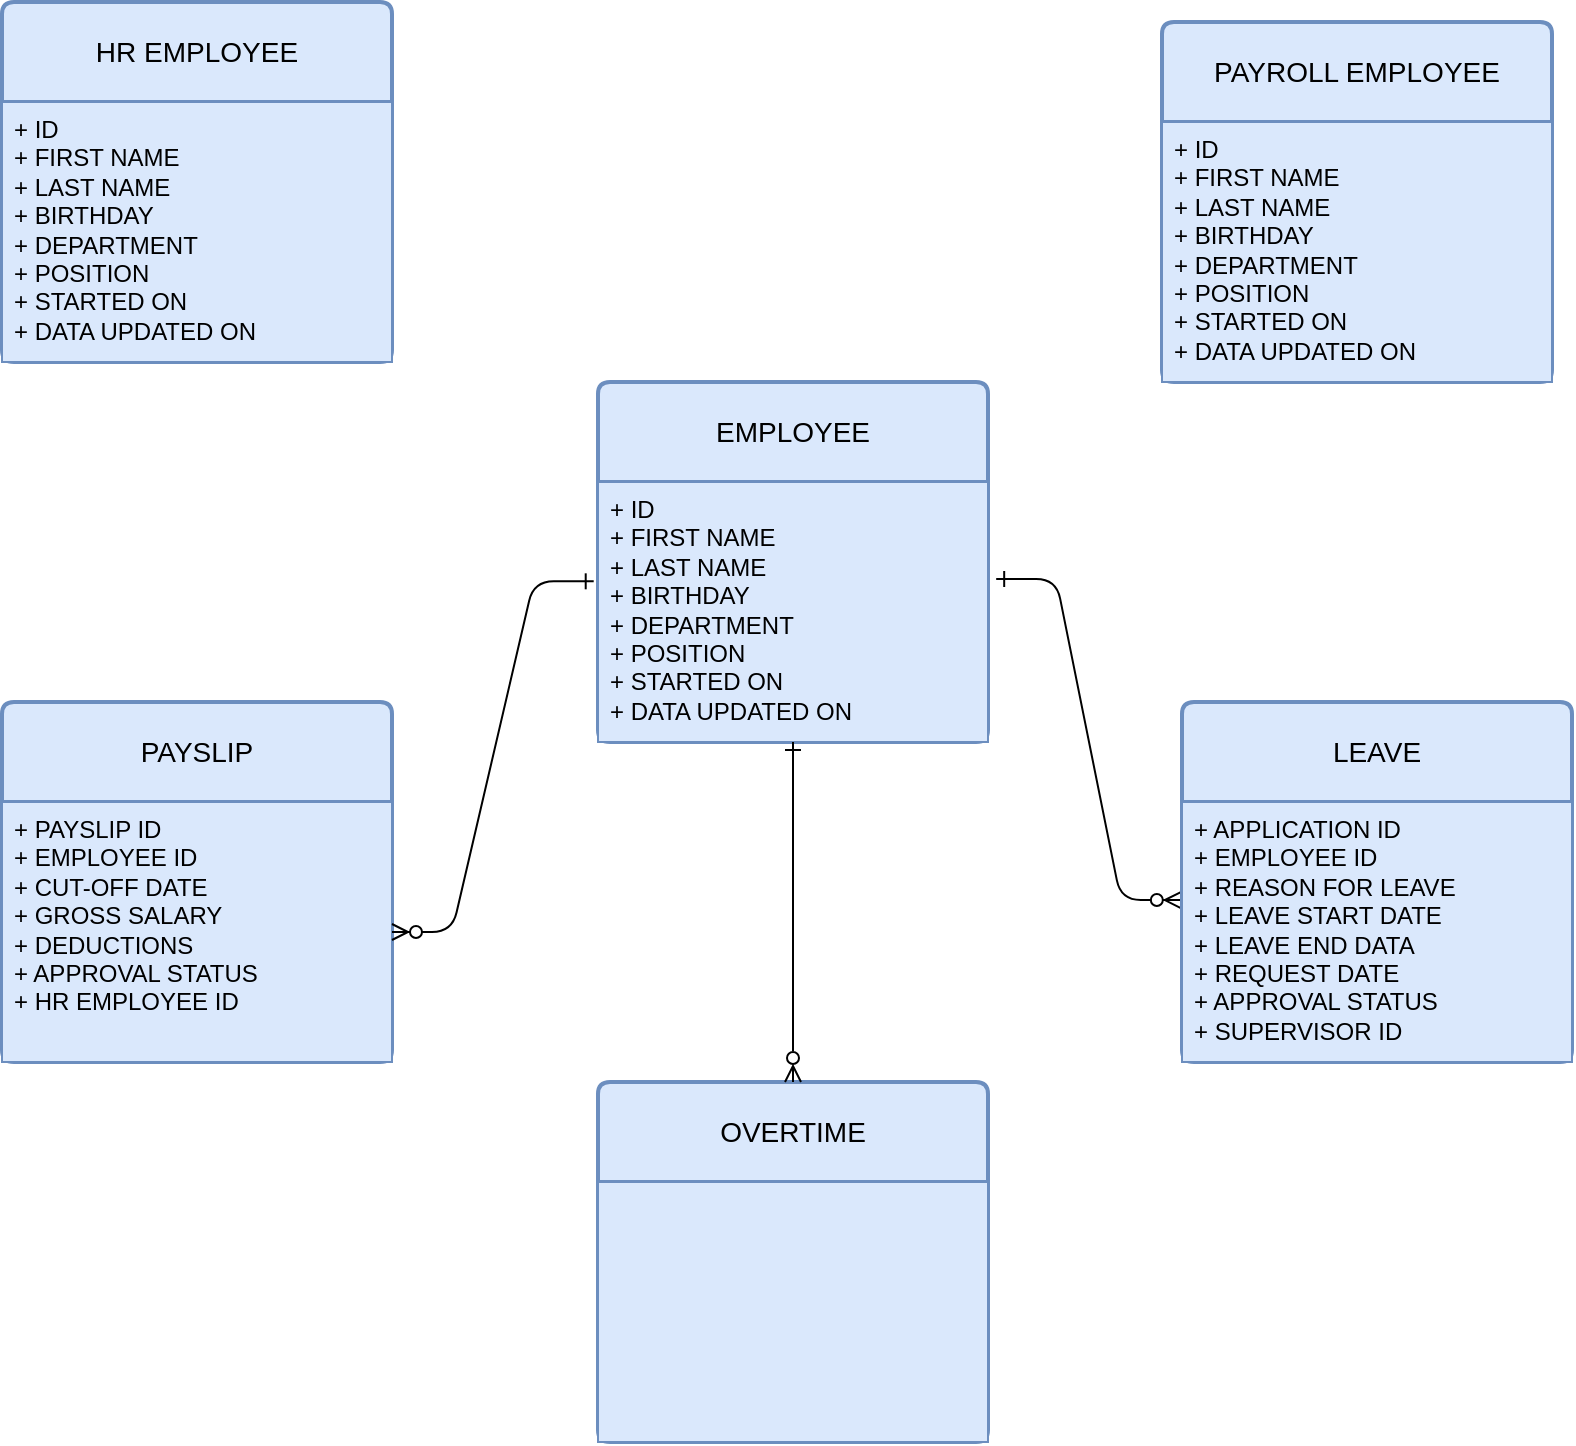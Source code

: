 <mxfile version="23.0.1" type="github">
  <diagram id="R2lEEEUBdFMjLlhIrx00" name="Page-1">
    <mxGraphModel dx="869" dy="447" grid="1" gridSize="10" guides="1" tooltips="1" connect="1" arrows="1" fold="1" page="1" pageScale="1" pageWidth="850" pageHeight="1100" math="0" shadow="0" extFonts="Permanent Marker^https://fonts.googleapis.com/css?family=Permanent+Marker">
      <root>
        <mxCell id="0" />
        <mxCell id="1" parent="0" />
        <mxCell id="C-vyLk0tnHw3VtMMgP7b-1" value="" style="edgeStyle=entityRelationEdgeStyle;endArrow=ERzeroToMany;startArrow=ERone;endFill=1;startFill=0;entryX=-0.003;entryY=0.377;entryDx=0;entryDy=0;entryPerimeter=0;exitX=1.021;exitY=0.373;exitDx=0;exitDy=0;exitPerimeter=0;" parent="1" source="mP2uRWccmHhNL8mi_Wje-6" target="mP2uRWccmHhNL8mi_Wje-12" edge="1">
          <mxGeometry width="100" height="100" relative="1" as="geometry">
            <mxPoint x="300" y="440" as="sourcePoint" />
            <mxPoint x="367" y="597.5" as="targetPoint" />
          </mxGeometry>
        </mxCell>
        <mxCell id="mP2uRWccmHhNL8mi_Wje-5" value="EMPLOYEE" style="swimlane;childLayout=stackLayout;horizontal=1;startSize=50;horizontalStack=0;rounded=1;fontSize=14;fontStyle=0;strokeWidth=2;resizeParent=0;resizeLast=1;shadow=0;dashed=0;align=center;arcSize=4;whiteSpace=wrap;html=1;fillColor=#dae8fc;strokeColor=#6c8ebf;" parent="1" vertex="1">
          <mxGeometry x="328" y="300" width="195" height="180" as="geometry" />
        </mxCell>
        <mxCell id="mP2uRWccmHhNL8mi_Wje-6" value="+ ID&lt;br&gt;+ FIRST NAME&lt;br&gt;+ LAST NAME&lt;br&gt;+ BIRTHDAY&lt;br&gt;+ DEPARTMENT&lt;br&gt;+ POSITION&lt;br&gt;+ STARTED ON&lt;br&gt;+ DATA UPDATED ON" style="align=left;strokeColor=#6c8ebf;fillColor=#dae8fc;spacingLeft=4;fontSize=12;verticalAlign=top;resizable=0;rotatable=0;part=1;html=1;" parent="mP2uRWccmHhNL8mi_Wje-5" vertex="1">
          <mxGeometry y="50" width="195" height="130" as="geometry" />
        </mxCell>
        <mxCell id="mP2uRWccmHhNL8mi_Wje-11" value="LEAVE" style="swimlane;childLayout=stackLayout;horizontal=1;startSize=50;horizontalStack=0;rounded=1;fontSize=14;fontStyle=0;strokeWidth=2;resizeParent=0;resizeLast=1;shadow=0;dashed=0;align=center;arcSize=4;whiteSpace=wrap;html=1;fillColor=#dae8fc;strokeColor=#6c8ebf;" parent="1" vertex="1">
          <mxGeometry x="620" y="460" width="195" height="180" as="geometry" />
        </mxCell>
        <mxCell id="mP2uRWccmHhNL8mi_Wje-12" value="+ APPLICATION ID&lt;br&gt;+ EMPLOYEE ID&lt;br&gt;+ REASON FOR LEAVE&lt;br&gt;+ LEAVE START DATE&lt;br&gt;+ LEAVE END DATA&lt;br&gt;+ REQUEST DATE&lt;br&gt;+ APPROVAL STATUS&lt;br&gt;+ SUPERVISOR ID" style="align=left;strokeColor=#6c8ebf;fillColor=#dae8fc;spacingLeft=4;fontSize=12;verticalAlign=top;resizable=0;rotatable=0;part=1;html=1;" parent="mP2uRWccmHhNL8mi_Wje-11" vertex="1">
          <mxGeometry y="50" width="195" height="130" as="geometry" />
        </mxCell>
        <mxCell id="mP2uRWccmHhNL8mi_Wje-13" value="PAYSLIP" style="swimlane;childLayout=stackLayout;horizontal=1;startSize=50;horizontalStack=0;rounded=1;fontSize=14;fontStyle=0;strokeWidth=2;resizeParent=0;resizeLast=1;shadow=0;dashed=0;align=center;arcSize=4;whiteSpace=wrap;html=1;fillColor=#dae8fc;strokeColor=#6c8ebf;" parent="1" vertex="1">
          <mxGeometry x="30" y="460" width="195" height="180" as="geometry" />
        </mxCell>
        <mxCell id="mP2uRWccmHhNL8mi_Wje-14" value="+ PAYSLIP ID&lt;br&gt;+ EMPLOYEE ID&lt;br&gt;+ CUT-OFF DATE&lt;br&gt;+ GROSS SALARY&lt;br&gt;+ DEDUCTIONS&lt;br&gt;+ APPROVAL STATUS&lt;br&gt;+ HR EMPLOYEE ID" style="align=left;strokeColor=#6c8ebf;fillColor=#dae8fc;spacingLeft=4;fontSize=12;verticalAlign=top;resizable=0;rotatable=0;part=1;html=1;" parent="mP2uRWccmHhNL8mi_Wje-13" vertex="1">
          <mxGeometry y="50" width="195" height="130" as="geometry" />
        </mxCell>
        <mxCell id="mP2uRWccmHhNL8mi_Wje-16" value="" style="edgeStyle=entityRelationEdgeStyle;endArrow=ERzeroToMany;startArrow=ERone;endFill=1;startFill=0;exitX=-0.011;exitY=0.382;exitDx=0;exitDy=0;exitPerimeter=0;" parent="1" source="mP2uRWccmHhNL8mi_Wje-6" target="mP2uRWccmHhNL8mi_Wje-14" edge="1">
          <mxGeometry width="100" height="100" relative="1" as="geometry">
            <mxPoint x="330" y="320" as="sourcePoint" />
            <mxPoint x="377" y="607.5" as="targetPoint" />
            <Array as="points">
              <mxPoint x="330" y="390" />
            </Array>
          </mxGeometry>
        </mxCell>
        <mxCell id="dojwYmuZUQa84D5is7iS-1" value="HR EMPLOYEE" style="swimlane;childLayout=stackLayout;horizontal=1;startSize=50;horizontalStack=0;rounded=1;fontSize=14;fontStyle=0;strokeWidth=2;resizeParent=0;resizeLast=1;shadow=0;dashed=0;align=center;arcSize=4;whiteSpace=wrap;html=1;fillColor=#dae8fc;strokeColor=#6c8ebf;" parent="1" vertex="1">
          <mxGeometry x="30" y="110" width="195" height="180" as="geometry" />
        </mxCell>
        <mxCell id="dojwYmuZUQa84D5is7iS-2" value="+ ID&lt;br&gt;+ FIRST NAME&lt;br&gt;+ LAST NAME&lt;br&gt;+ BIRTHDAY&lt;br&gt;+ DEPARTMENT&lt;br&gt;+ POSITION&lt;br&gt;+ STARTED ON&lt;br&gt;+ DATA UPDATED ON" style="align=left;strokeColor=#6c8ebf;fillColor=#dae8fc;spacingLeft=4;fontSize=12;verticalAlign=top;resizable=0;rotatable=0;part=1;html=1;" parent="dojwYmuZUQa84D5is7iS-1" vertex="1">
          <mxGeometry y="50" width="195" height="130" as="geometry" />
        </mxCell>
        <mxCell id="e_CADfnXP_bFal_hTBPQ-1" value="PAYROLL EMPLOYEE" style="swimlane;childLayout=stackLayout;horizontal=1;startSize=50;horizontalStack=0;rounded=1;fontSize=14;fontStyle=0;strokeWidth=2;resizeParent=0;resizeLast=1;shadow=0;dashed=0;align=center;arcSize=4;whiteSpace=wrap;html=1;fillColor=#dae8fc;strokeColor=#6c8ebf;" parent="1" vertex="1">
          <mxGeometry x="610" y="120" width="195" height="180" as="geometry" />
        </mxCell>
        <mxCell id="e_CADfnXP_bFal_hTBPQ-2" value="+ ID&lt;br&gt;+ FIRST NAME&lt;br&gt;+ LAST NAME&lt;br&gt;+ BIRTHDAY&lt;br&gt;+ DEPARTMENT&lt;br&gt;+ POSITION&lt;br&gt;+ STARTED ON&lt;br&gt;+ DATA UPDATED ON" style="align=left;strokeColor=#6c8ebf;fillColor=#dae8fc;spacingLeft=4;fontSize=12;verticalAlign=top;resizable=0;rotatable=0;part=1;html=1;" parent="e_CADfnXP_bFal_hTBPQ-1" vertex="1">
          <mxGeometry y="50" width="195" height="130" as="geometry" />
        </mxCell>
        <mxCell id="XMFN1kc7oSm8j4sPq897-1" value="OVERTIME" style="swimlane;childLayout=stackLayout;horizontal=1;startSize=50;horizontalStack=0;rounded=1;fontSize=14;fontStyle=0;strokeWidth=2;resizeParent=0;resizeLast=1;shadow=0;dashed=0;align=center;arcSize=4;whiteSpace=wrap;html=1;fillColor=#dae8fc;strokeColor=#6c8ebf;" vertex="1" parent="1">
          <mxGeometry x="328" y="650" width="195" height="180" as="geometry" />
        </mxCell>
        <mxCell id="XMFN1kc7oSm8j4sPq897-2" value="" style="align=left;strokeColor=#6c8ebf;fillColor=#dae8fc;spacingLeft=4;fontSize=12;verticalAlign=top;resizable=0;rotatable=0;part=1;html=1;" vertex="1" parent="XMFN1kc7oSm8j4sPq897-1">
          <mxGeometry y="50" width="195" height="130" as="geometry" />
        </mxCell>
        <mxCell id="XMFN1kc7oSm8j4sPq897-3" style="edgeStyle=orthogonalEdgeStyle;rounded=1;orthogonalLoop=1;jettySize=auto;html=1;exitX=0.5;exitY=1;exitDx=0;exitDy=0;endArrow=ERzeroToMany;endFill=0;curved=0;startArrow=ERone;startFill=0;" edge="1" parent="1" source="mP2uRWccmHhNL8mi_Wje-6" target="XMFN1kc7oSm8j4sPq897-1">
          <mxGeometry relative="1" as="geometry" />
        </mxCell>
      </root>
    </mxGraphModel>
  </diagram>
</mxfile>
